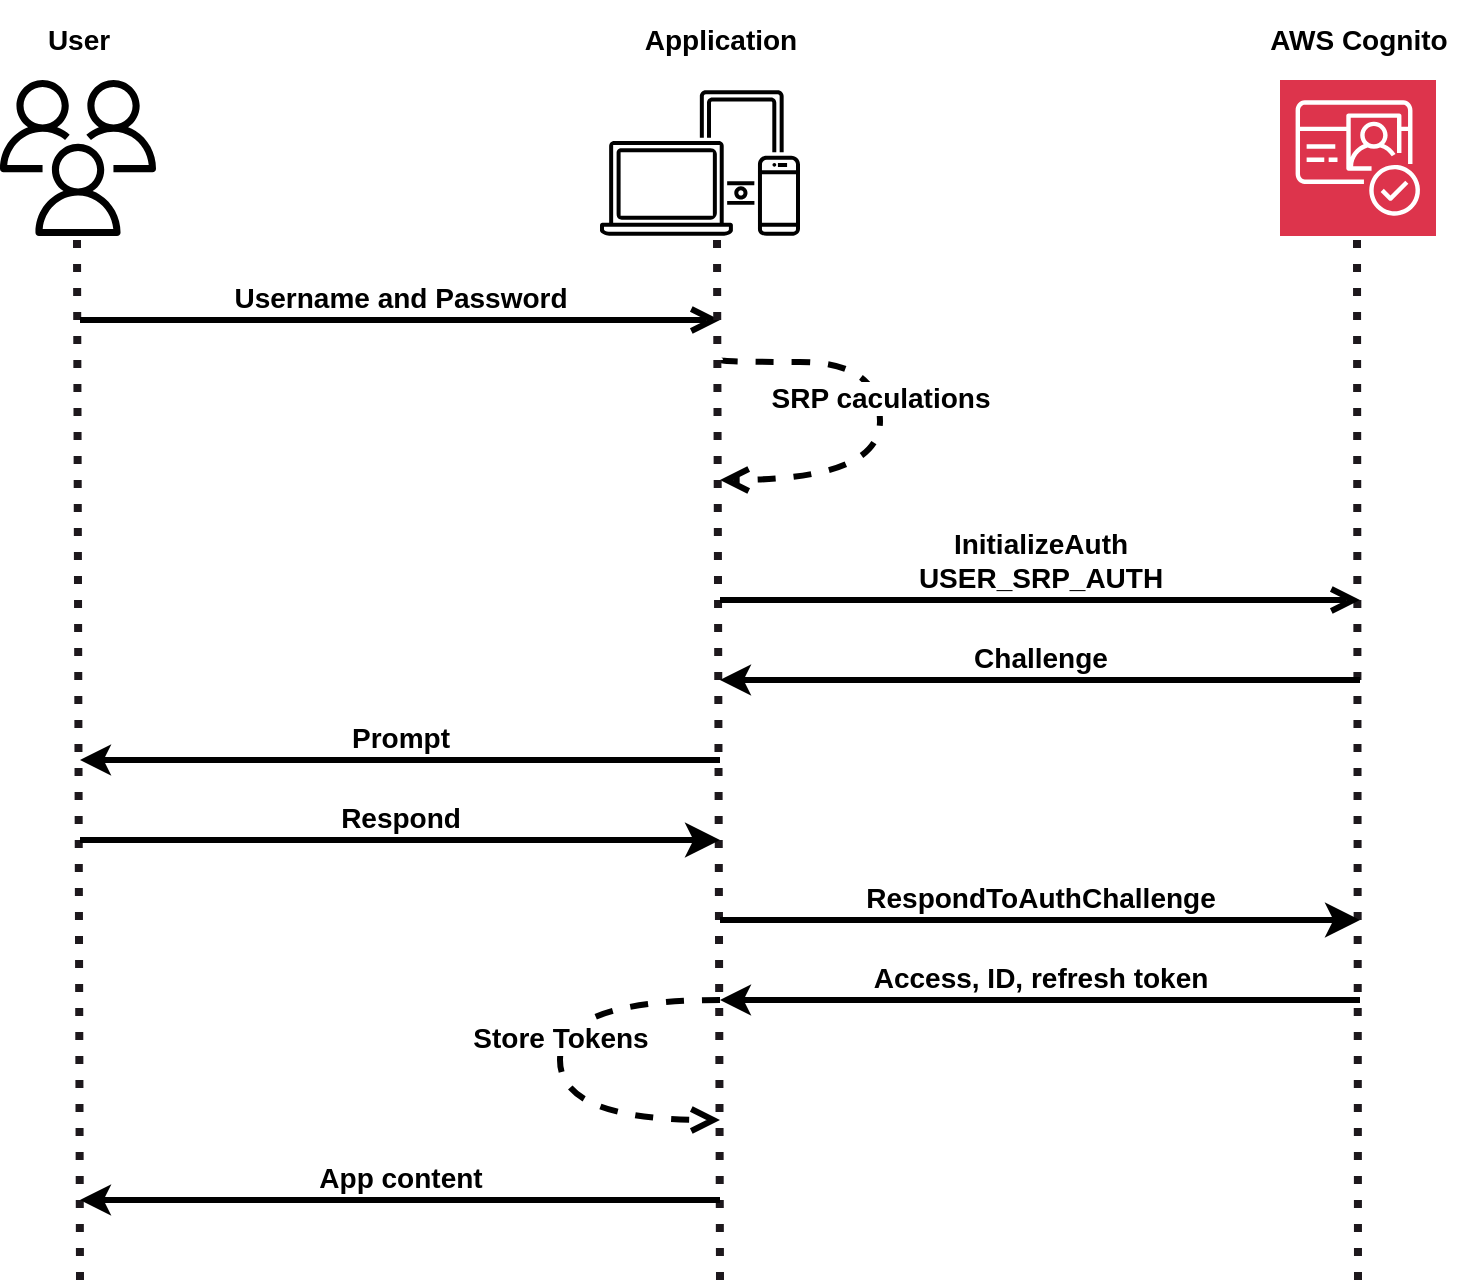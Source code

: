 <mxfile version="24.2.5" type="device">
  <diagram name="Page-1" id="F-DVUuITQ6VZuM2_PP0s">
    <mxGraphModel dx="842" dy="568" grid="1" gridSize="20" guides="1" tooltips="1" connect="1" arrows="1" fold="1" page="1" pageScale="1" pageWidth="1169" pageHeight="827" background="#ffffff" math="0" shadow="0">
      <root>
        <mxCell id="0" />
        <mxCell id="1" parent="0" />
        <mxCell id="LZa_qslWxHRSV4TyexE8-3" value="" style="sketch=0;outlineConnect=0;strokeColor=none;dashed=0;verticalLabelPosition=bottom;verticalAlign=top;align=center;html=1;fontSize=14;fontStyle=1;aspect=fixed;pointerEvents=1;shape=mxgraph.aws4.users;labelBackgroundColor=none;fillColor=#000000;" parent="1" vertex="1">
          <mxGeometry x="120" y="80" width="78" height="78" as="geometry" />
        </mxCell>
        <mxCell id="LZa_qslWxHRSV4TyexE8-5" value="" style="endArrow=none;dashed=1;html=1;strokeWidth=4;rounded=0;strokeColor=#1D181C;dashPattern=1 2;fontSize=14;fontStyle=1" parent="1" edge="1">
          <mxGeometry width="50" height="50" relative="1" as="geometry">
            <mxPoint x="160" y="680" as="sourcePoint" />
            <mxPoint x="158.5" y="160" as="targetPoint" />
          </mxGeometry>
        </mxCell>
        <mxCell id="LZa_qslWxHRSV4TyexE8-6" value="" style="sketch=0;points=[[0,0,0],[0.25,0,0],[0.5,0,0],[0.75,0,0],[1,0,0],[0,1,0],[0.25,1,0],[0.5,1,0],[0.75,1,0],[1,1,0],[0,0.25,0],[0,0.5,0],[0,0.75,0],[1,0.25,0],[1,0.5,0],[1,0.75,0]];outlineConnect=0;fontColor=#232F3E;fillColor=#DD344C;strokeColor=#ffffff;dashed=0;verticalLabelPosition=bottom;verticalAlign=top;align=center;html=1;fontSize=14;fontStyle=1;aspect=fixed;shape=mxgraph.aws4.resourceIcon;resIcon=mxgraph.aws4.cognito;" parent="1" vertex="1">
          <mxGeometry x="760" y="80" width="78" height="78" as="geometry" />
        </mxCell>
        <mxCell id="LZa_qslWxHRSV4TyexE8-7" value="" style="endArrow=none;dashed=1;html=1;strokeWidth=4;rounded=0;strokeColor=#1D181C;dashPattern=1 2;fontSize=14;fontStyle=1" parent="1" edge="1">
          <mxGeometry width="50" height="50" relative="1" as="geometry">
            <mxPoint x="799" y="680" as="sourcePoint" />
            <mxPoint x="798.5" y="158" as="targetPoint" />
          </mxGeometry>
        </mxCell>
        <mxCell id="LZa_qslWxHRSV4TyexE8-9" value="Username and Password" style="html=1;verticalAlign=bottom;endArrow=open;endSize=8;curved=0;rounded=0;strokeColor=#000000;fontColor=#000000;labelBackgroundColor=#FFFFFF;strokeWidth=3;fontSize=14;fontStyle=1" parent="1" edge="1">
          <mxGeometry relative="1" as="geometry">
            <mxPoint x="160" y="200" as="sourcePoint" />
            <mxPoint x="480" y="200" as="targetPoint" />
            <Array as="points">
              <mxPoint x="240" y="200" />
              <mxPoint x="320" y="200" />
              <mxPoint x="400" y="200" />
            </Array>
          </mxGeometry>
        </mxCell>
        <mxCell id="LZa_qslWxHRSV4TyexE8-10" value="SRP caculations" style="html=1;verticalAlign=bottom;endArrow=open;endSize=8;curved=1;rounded=0;strokeColor=#000000;fontColor=#000000;labelBackgroundColor=#FFFFFF;strokeWidth=3;fontSize=14;edgeStyle=orthogonalEdgeStyle;dashed=1;fontStyle=1" parent="1" edge="1">
          <mxGeometry relative="1" as="geometry">
            <mxPoint x="480" y="220" as="sourcePoint" />
            <mxPoint x="480" y="280" as="targetPoint" />
            <Array as="points">
              <mxPoint x="480" y="221" />
              <mxPoint x="560" y="221" />
              <mxPoint x="560" y="280" />
              <mxPoint x="480" y="280" />
            </Array>
          </mxGeometry>
        </mxCell>
        <mxCell id="LZa_qslWxHRSV4TyexE8-12" value="" style="endArrow=none;dashed=1;html=1;strokeWidth=4;rounded=0;strokeColor=#1D181C;dashPattern=1 2;fontSize=14;fontStyle=1" parent="1" edge="1">
          <mxGeometry width="50" height="50" relative="1" as="geometry">
            <mxPoint x="480" y="680" as="sourcePoint" />
            <mxPoint x="478.5" y="158" as="targetPoint" />
          </mxGeometry>
        </mxCell>
        <mxCell id="LZa_qslWxHRSV4TyexE8-16" value="" style="sketch=0;outlineConnect=0;dashed=0;verticalLabelPosition=bottom;verticalAlign=top;align=center;html=1;fontSize=14;fontStyle=1;aspect=fixed;shape=mxgraph.aws4.illustration_devices;pointerEvents=1;strokeColor=#000000;fillColor=#000000;" parent="1" vertex="1">
          <mxGeometry x="420" y="85" width="100" height="73" as="geometry" />
        </mxCell>
        <mxCell id="LZa_qslWxHRSV4TyexE8-17" value="InitializeAuth&lt;div style=&quot;font-size: 14px;&quot;&gt;USER_SRP_AUTH&lt;/div&gt;" style="html=1;verticalAlign=bottom;endArrow=open;endSize=8;curved=0;rounded=0;strokeColor=#000000;fontColor=#000000;labelBackgroundColor=#FFFFFF;strokeWidth=3;fontSize=14;fontStyle=1" parent="1" edge="1">
          <mxGeometry relative="1" as="geometry">
            <mxPoint x="480" y="340" as="sourcePoint" />
            <mxPoint x="800" y="340" as="targetPoint" />
            <Array as="points">
              <mxPoint x="560" y="340" />
              <mxPoint x="640" y="340" />
              <mxPoint x="720" y="340" />
            </Array>
          </mxGeometry>
        </mxCell>
        <mxCell id="LZa_qslWxHRSV4TyexE8-18" value="Challenge" style="html=1;verticalAlign=bottom;endArrow=none;endSize=8;curved=0;rounded=0;strokeColor=#000000;fontColor=#000000;labelBackgroundColor=#FFFFFF;strokeWidth=3;fontSize=14;endFill=0;startArrow=classic;startFill=1;fontStyle=1" parent="1" edge="1">
          <mxGeometry relative="1" as="geometry">
            <mxPoint x="480" y="380" as="sourcePoint" />
            <mxPoint x="800" y="380" as="targetPoint" />
            <Array as="points">
              <mxPoint x="640" y="380" />
              <mxPoint x="720" y="380" />
            </Array>
          </mxGeometry>
        </mxCell>
        <mxCell id="LZa_qslWxHRSV4TyexE8-19" value="Prompt" style="html=1;verticalAlign=bottom;endArrow=none;endSize=8;curved=0;rounded=0;strokeColor=#000000;fontColor=#000000;labelBackgroundColor=#FFFFFF;strokeWidth=3;fontSize=14;endFill=0;startArrow=classic;startFill=1;fontStyle=1" parent="1" edge="1">
          <mxGeometry relative="1" as="geometry">
            <mxPoint x="160" y="420" as="sourcePoint" />
            <mxPoint x="480" y="420" as="targetPoint" />
            <Array as="points">
              <mxPoint x="320" y="420" />
            </Array>
          </mxGeometry>
        </mxCell>
        <mxCell id="LZa_qslWxHRSV4TyexE8-20" value="Respond" style="html=1;verticalAlign=bottom;endArrow=classic;endSize=8;curved=0;rounded=0;strokeColor=#000000;fontColor=#000000;labelBackgroundColor=#FFFFFF;strokeWidth=3;fontSize=14;endFill=1;startArrow=none;startFill=0;fontStyle=1" parent="1" edge="1">
          <mxGeometry relative="1" as="geometry">
            <mxPoint x="160" y="460" as="sourcePoint" />
            <mxPoint x="480" y="460" as="targetPoint" />
            <Array as="points">
              <mxPoint x="320" y="460" />
            </Array>
          </mxGeometry>
        </mxCell>
        <mxCell id="LZa_qslWxHRSV4TyexE8-21" value="RespondToAuthChallenge" style="html=1;verticalAlign=bottom;endArrow=classic;endSize=8;curved=0;rounded=0;strokeColor=#000000;fontColor=#000000;labelBackgroundColor=#FFFFFF;strokeWidth=3;fontSize=14;endFill=1;startArrow=none;startFill=0;fontStyle=1" parent="1" edge="1">
          <mxGeometry relative="1" as="geometry">
            <mxPoint x="480" y="500" as="sourcePoint" />
            <mxPoint x="800" y="500" as="targetPoint" />
            <Array as="points">
              <mxPoint x="640" y="500" />
            </Array>
          </mxGeometry>
        </mxCell>
        <mxCell id="LZa_qslWxHRSV4TyexE8-22" value="Access, ID, refresh token" style="html=1;verticalAlign=bottom;endArrow=none;endSize=8;curved=0;rounded=0;strokeColor=#000000;fontColor=#000000;labelBackgroundColor=#FFFFFF;strokeWidth=3;fontSize=14;endFill=0;startArrow=classic;startFill=1;fontStyle=1" parent="1" edge="1">
          <mxGeometry relative="1" as="geometry">
            <mxPoint x="480" y="540" as="sourcePoint" />
            <mxPoint x="800" y="540" as="targetPoint" />
          </mxGeometry>
        </mxCell>
        <mxCell id="LZa_qslWxHRSV4TyexE8-23" value="Store Tokens" style="html=1;verticalAlign=bottom;endArrow=open;endSize=8;curved=1;rounded=0;strokeColor=#000000;fontColor=#000000;labelBackgroundColor=#FFFFFF;strokeWidth=3;fontSize=14;edgeStyle=orthogonalEdgeStyle;dashed=1;fontStyle=1" parent="1" edge="1">
          <mxGeometry relative="1" as="geometry">
            <mxPoint x="480" y="540" as="sourcePoint" />
            <mxPoint x="480" y="600" as="targetPoint" />
            <Array as="points">
              <mxPoint x="400" y="540" />
              <mxPoint x="400" y="600" />
            </Array>
          </mxGeometry>
        </mxCell>
        <mxCell id="LZa_qslWxHRSV4TyexE8-24" value="App content" style="html=1;verticalAlign=bottom;endArrow=none;endSize=8;curved=0;rounded=0;strokeColor=#000000;fontColor=#000000;labelBackgroundColor=#FFFFFF;strokeWidth=3;fontSize=14;endFill=0;startArrow=classic;startFill=1;fontStyle=1" parent="1" edge="1">
          <mxGeometry relative="1" as="geometry">
            <mxPoint x="160" y="640" as="sourcePoint" />
            <mxPoint x="480" y="640" as="targetPoint" />
          </mxGeometry>
        </mxCell>
        <mxCell id="mfqyAOANBN9B4sdKrD4V-1" value="&lt;span style=&quot;font-size: 14px;&quot;&gt;User&lt;/span&gt;" style="text;html=1;align=center;verticalAlign=middle;resizable=0;points=[];autosize=1;strokeColor=none;fillColor=none;fontColor=#000000;fontSize=14;fontStyle=1" parent="1" vertex="1">
          <mxGeometry x="129" y="40" width="60" height="40" as="geometry" />
        </mxCell>
        <mxCell id="mfqyAOANBN9B4sdKrD4V-2" value="&lt;span style=&quot;font-size: 14px;&quot;&gt;Application&lt;/span&gt;" style="text;html=1;align=center;verticalAlign=middle;resizable=0;points=[];autosize=1;strokeColor=none;fillColor=none;fontColor=#000000;fontSize=14;fontStyle=1" parent="1" vertex="1">
          <mxGeometry x="430" y="40" width="100" height="40" as="geometry" />
        </mxCell>
        <mxCell id="mfqyAOANBN9B4sdKrD4V-3" value="&lt;span style=&quot;font-size: 14px;&quot;&gt;AWS Cognito&lt;/span&gt;" style="text;html=1;align=center;verticalAlign=middle;resizable=0;points=[];autosize=1;strokeColor=none;fillColor=none;fontColor=#000000;fontSize=14;fontStyle=1" parent="1" vertex="1">
          <mxGeometry x="739" y="40" width="120" height="40" as="geometry" />
        </mxCell>
      </root>
    </mxGraphModel>
  </diagram>
</mxfile>
